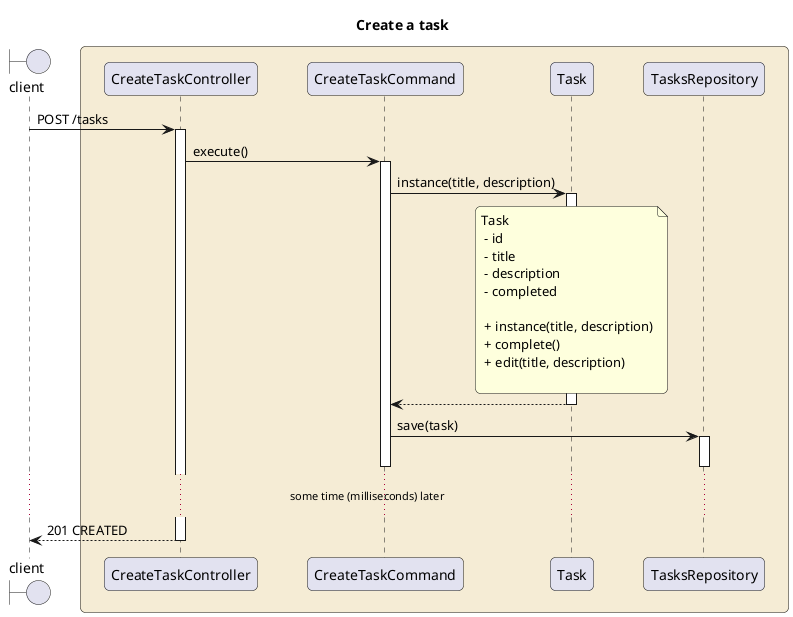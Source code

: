 @startuml
'https://plantuml.com/sequence-diagram

title **Create a task **

skinparam roundcorner 10
skinparam ParticipantPadding 20
skinparam BoxPadding 20

boundary client

box #F5ECD5
participant CreateTaskController as controller
participant CreateTaskCommand as command
participant Task as task
participant TasksRepository as repository

client -> controller: POST /tasks
activate controller

controller -> command: execute()
activate command

command -> task: instance(title, description)
note over task: Task\n - id\n - title\n - description\n - completed\n\n + instance(title, description)\n + complete()\n + edit(title, description)\n
activate task

task --> command
deactivate task

command -> repository: save(task)
activate repository

deactivate repository
deactivate command

...some time (milliseconds) later...

controller --> client: 201 CREATED
deactivate controller

end box
@enduml